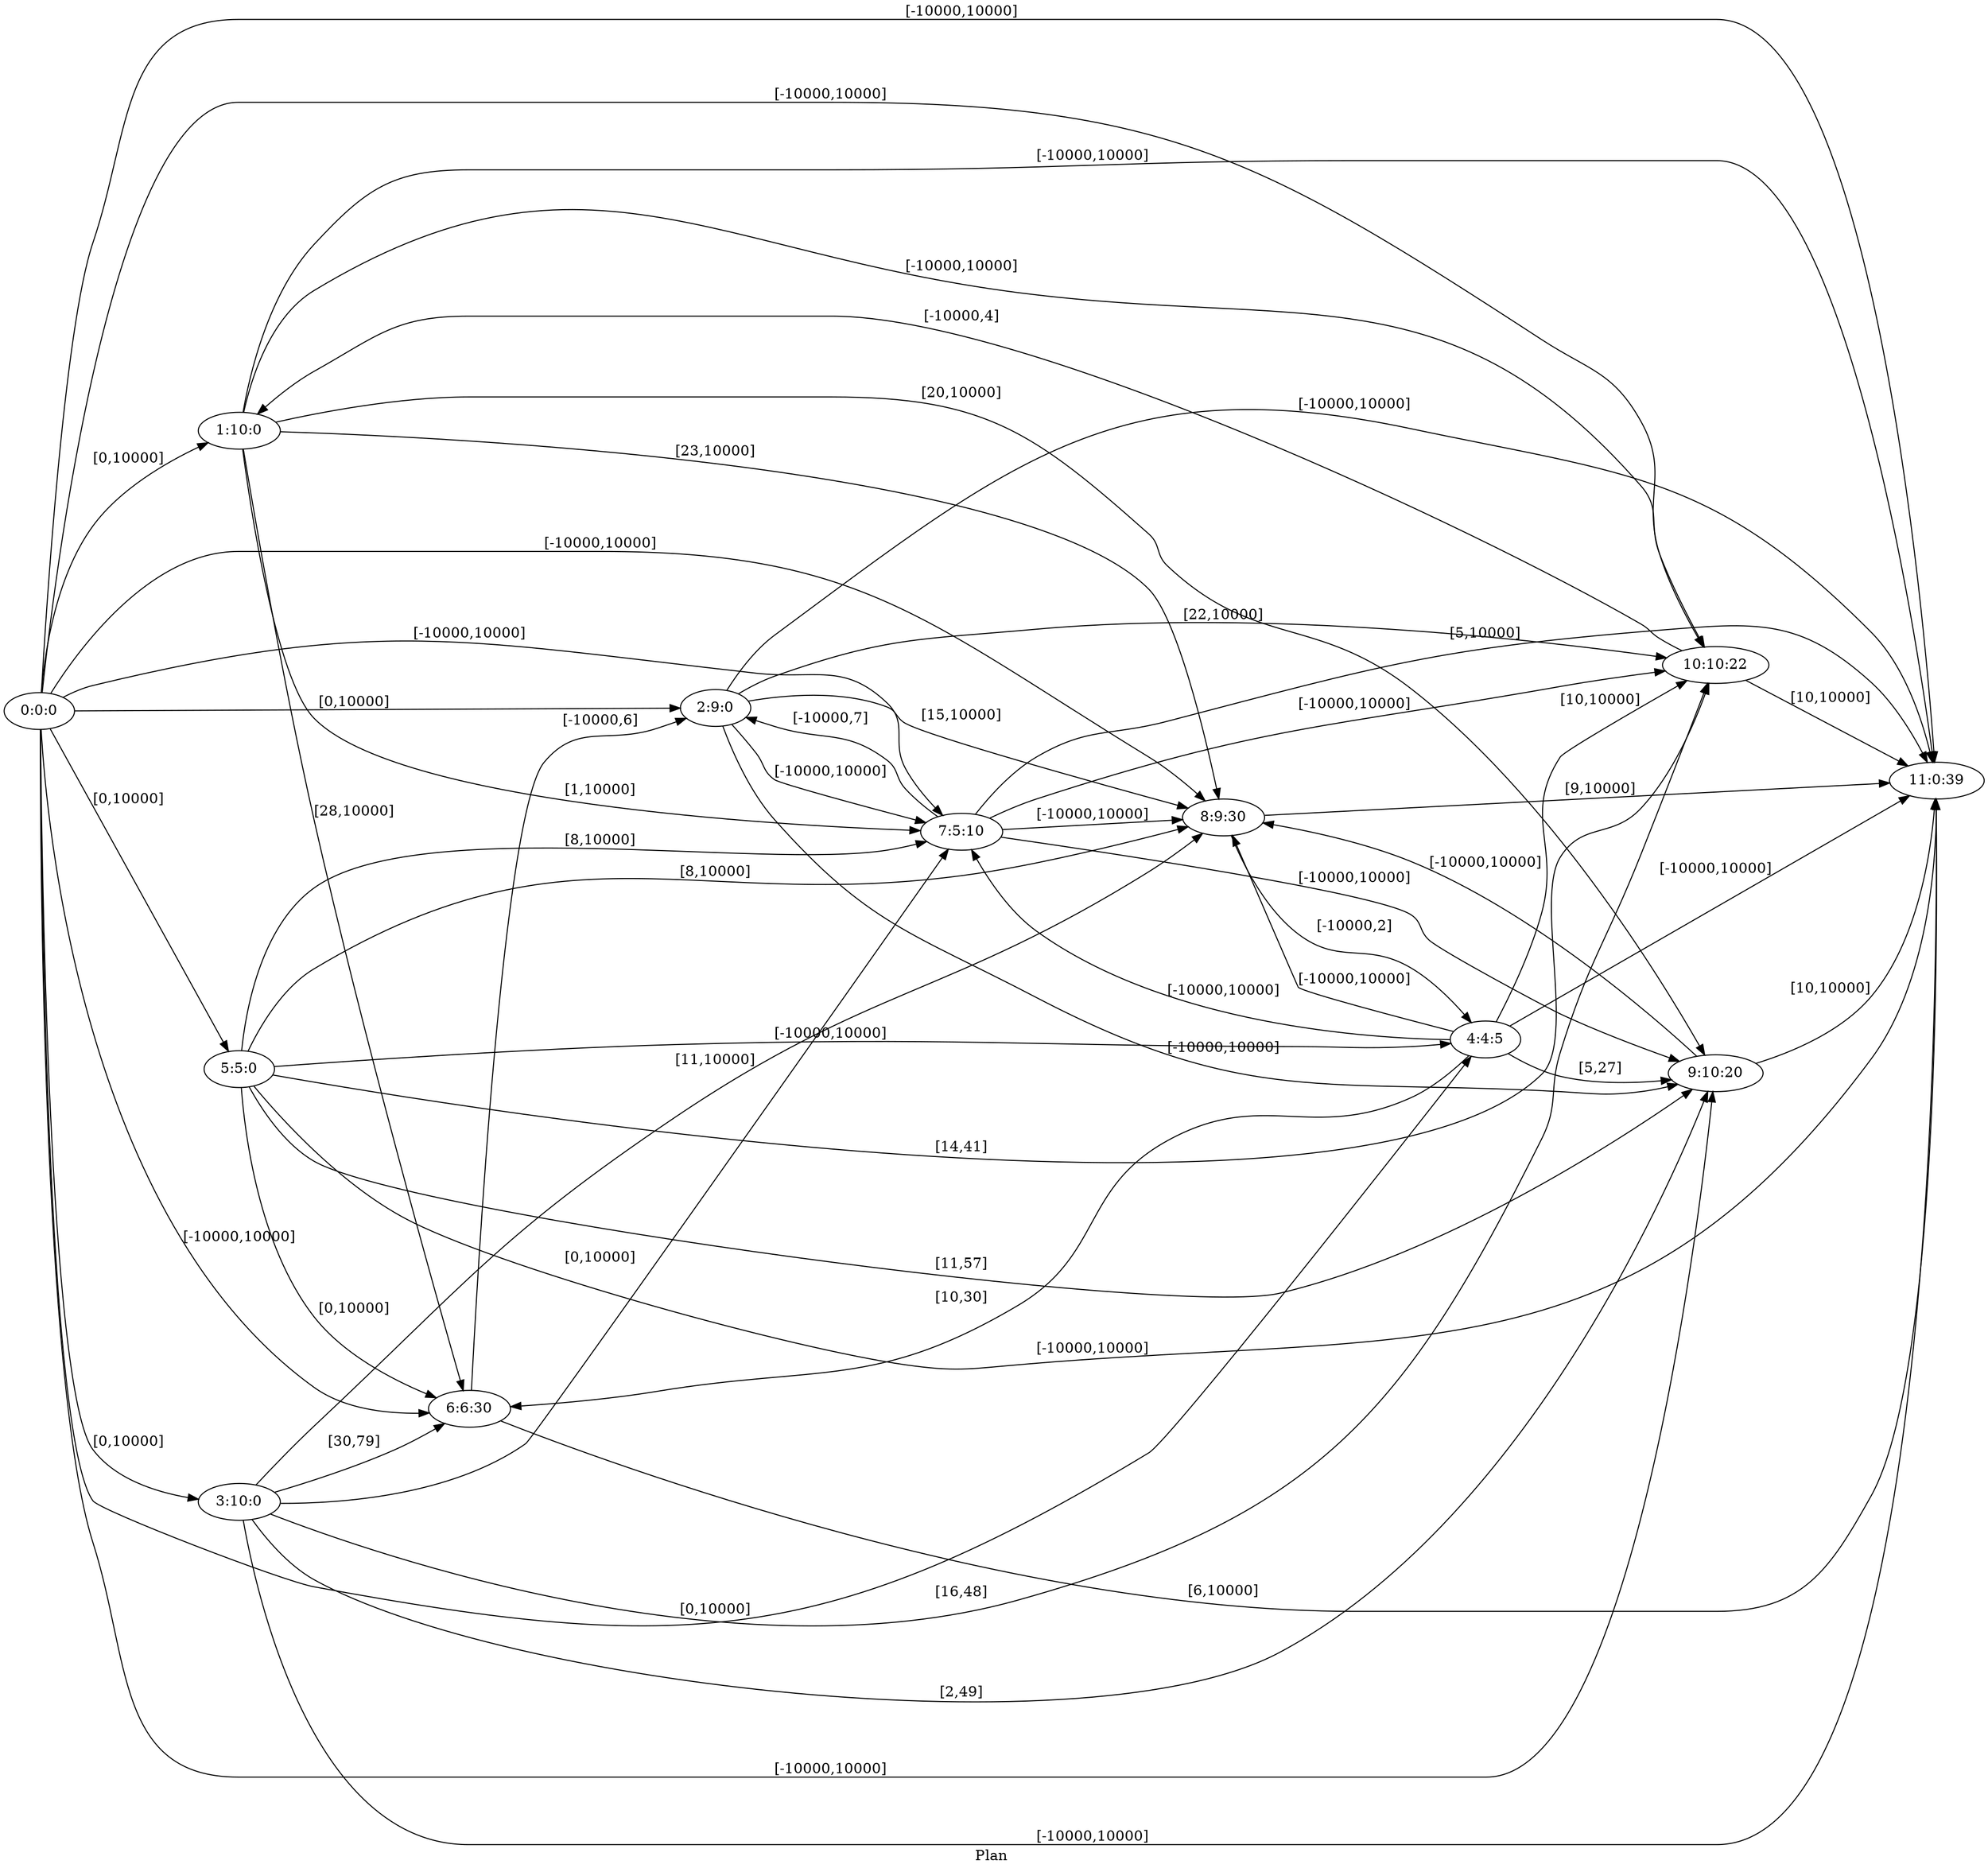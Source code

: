 digraph G {
 rankdir = LR;
 nodesep = .45; 
 size = 30;
label="Plan ";
 fldt = 0.665849;
"0:0:0"->"1:10:0"[ label = "[0,10000]"];
"0:0:0"->"2:9:0"[ label = "[0,10000]"];
"0:0:0"->"3:10:0"[ label = "[0,10000]"];
"0:0:0"->"4:4:5"[ label = "[0,10000]"];
"0:0:0"->"5:5:0"[ label = "[0,10000]"];
"0:0:0"->"6:6:30"[ label = "[-10000,10000]"];
"0:0:0"->"7:5:10"[ label = "[-10000,10000]"];
"0:0:0"->"8:9:30"[ label = "[-10000,10000]"];
"0:0:0"->"9:10:20"[ label = "[-10000,10000]"];
"0:0:0"->"10:10:22"[ label = "[-10000,10000]"];
"0:0:0"->"11:0:39"[ label = "[-10000,10000]"];
"1:10:0"->"6:6:30"[ label = "[28,10000]"];
"1:10:0"->"7:5:10"[ label = "[1,10000]"];
"1:10:0"->"8:9:30"[ label = "[23,10000]"];
"1:10:0"->"9:10:20"[ label = "[20,10000]"];
"1:10:0"->"10:10:22"[ label = "[-10000,10000]"];
"1:10:0"->"11:0:39"[ label = "[-10000,10000]"];
"2:9:0"->"7:5:10"[ label = "[-10000,10000]"];
"2:9:0"->"8:9:30"[ label = "[15,10000]"];
"2:9:0"->"9:10:20"[ label = "[-10000,10000]"];
"2:9:0"->"10:10:22"[ label = "[22,10000]"];
"2:9:0"->"11:0:39"[ label = "[-10000,10000]"];
"3:10:0"->"6:6:30"[ label = "[30,79]"];
"3:10:0"->"7:5:10"[ label = "[0,10000]"];
"3:10:0"->"8:9:30"[ label = "[11,10000]"];
"3:10:0"->"9:10:20"[ label = "[2,49]"];
"3:10:0"->"10:10:22"[ label = "[16,48]"];
"3:10:0"->"11:0:39"[ label = "[-10000,10000]"];
"4:4:5"->"6:6:30"[ label = "[10,30]"];
"4:4:5"->"7:5:10"[ label = "[-10000,10000]"];
"4:4:5"->"8:9:30"[ label = "[-10000,10000]"];
"4:4:5"->"9:10:20"[ label = "[5,27]"];
"4:4:5"->"10:10:22"[ label = "[10,10000]"];
"4:4:5"->"11:0:39"[ label = "[-10000,10000]"];
"5:5:0"->"4:4:5"[ label = "[-10000,10000]"];
"5:5:0"->"6:6:30"[ label = "[0,10000]"];
"5:5:0"->"7:5:10"[ label = "[8,10000]"];
"5:5:0"->"8:9:30"[ label = "[8,10000]"];
"5:5:0"->"9:10:20"[ label = "[11,57]"];
"5:5:0"->"10:10:22"[ label = "[14,41]"];
"5:5:0"->"11:0:39"[ label = "[-10000,10000]"];
"6:6:30"->"2:9:0"[ label = "[-10000,6]"];
"6:6:30"->"11:0:39"[ label = "[6,10000]"];
"7:5:10"->"2:9:0"[ label = "[-10000,7]"];
"7:5:10"->"8:9:30"[ label = "[-10000,10000]"];
"7:5:10"->"9:10:20"[ label = "[-10000,10000]"];
"7:5:10"->"10:10:22"[ label = "[-10000,10000]"];
"7:5:10"->"11:0:39"[ label = "[5,10000]"];
"8:9:30"->"4:4:5"[ label = "[-10000,2]"];
"8:9:30"->"11:0:39"[ label = "[9,10000]"];
"9:10:20"->"8:9:30"[ label = "[-10000,10000]"];
"9:10:20"->"11:0:39"[ label = "[10,10000]"];
"10:10:22"->"1:10:0"[ label = "[-10000,4]"];
"10:10:22"->"11:0:39"[ label = "[10,10000]"];
}
